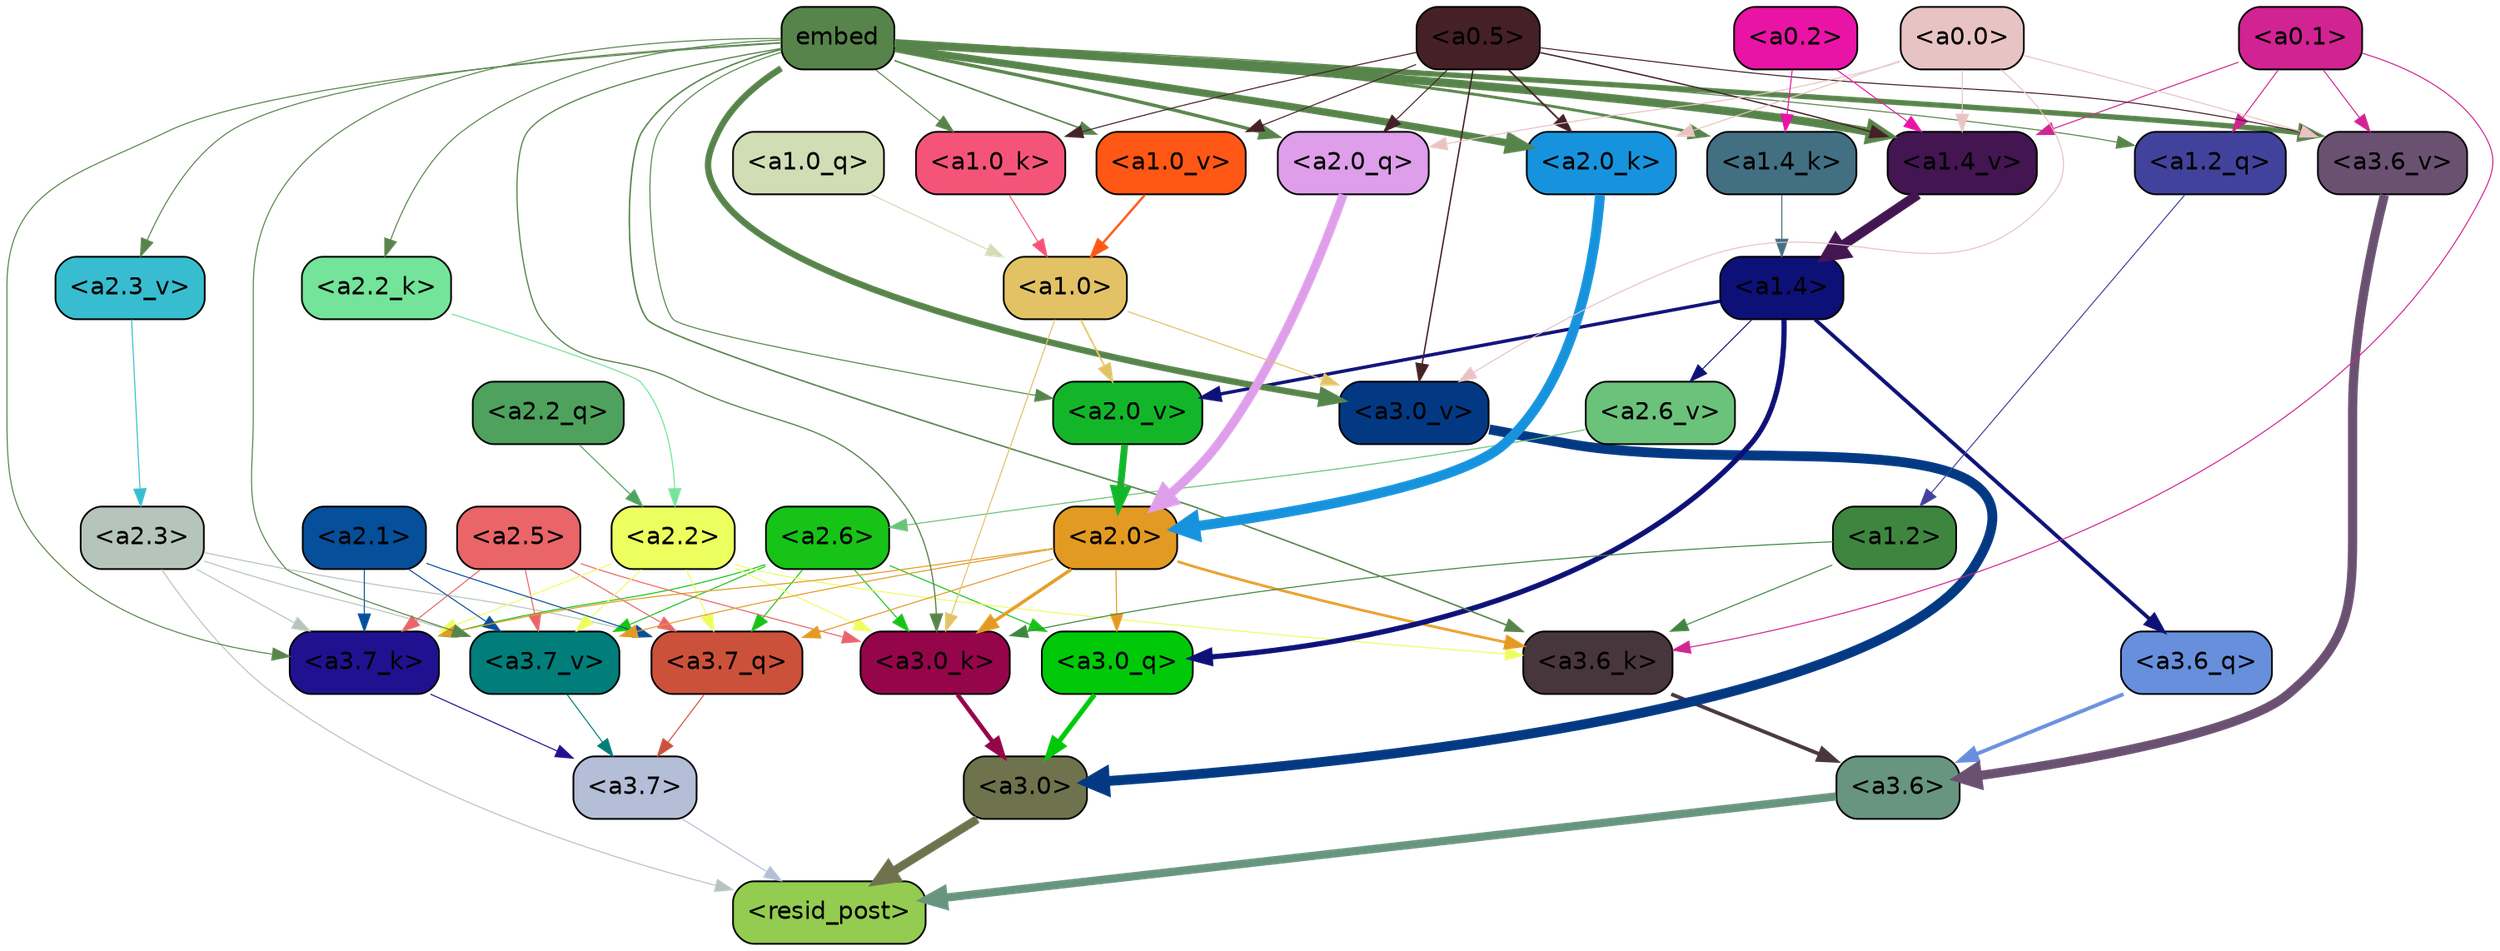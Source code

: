 strict digraph "" {
	graph [bgcolor=transparent,
		layout=dot,
		overlap=false,
		splines=true
	];
	"<a3.7>"	[color=black,
		fillcolor="#b5bed7",
		fontname=Helvetica,
		shape=box,
		style="filled, rounded"];
	"<resid_post>"	[color=black,
		fillcolor="#93cc50",
		fontname=Helvetica,
		shape=box,
		style="filled, rounded"];
	"<a3.7>" -> "<resid_post>"	[color="#b5bed7",
		penwidth=0.6];
	"<a3.6>"	[color=black,
		fillcolor="#689580",
		fontname=Helvetica,
		shape=box,
		style="filled, rounded"];
	"<a3.6>" -> "<resid_post>"	[color="#689580",
		penwidth=4.7534414529800415];
	"<a3.0>"	[color=black,
		fillcolor="#6e734d",
		fontname=Helvetica,
		shape=box,
		style="filled, rounded"];
	"<a3.0>" -> "<resid_post>"	[color="#6e734d",
		penwidth=4.898576855659485];
	"<a2.3>"	[color=black,
		fillcolor="#b6c5bc",
		fontname=Helvetica,
		shape=box,
		style="filled, rounded"];
	"<a2.3>" -> "<resid_post>"	[color="#b6c5bc",
		penwidth=0.6];
	"<a3.7_q>"	[color=black,
		fillcolor="#cc513a",
		fontname=Helvetica,
		shape=box,
		style="filled, rounded"];
	"<a2.3>" -> "<a3.7_q>"	[color="#b6c5bc",
		penwidth=0.6];
	"<a3.7_k>"	[color=black,
		fillcolor="#201190",
		fontname=Helvetica,
		shape=box,
		style="filled, rounded"];
	"<a2.3>" -> "<a3.7_k>"	[color="#b6c5bc",
		penwidth=0.6];
	"<a3.7_v>"	[color=black,
		fillcolor="#017d7a",
		fontname=Helvetica,
		shape=box,
		style="filled, rounded"];
	"<a2.3>" -> "<a3.7_v>"	[color="#b6c5bc",
		penwidth=0.6];
	"<a3.7_q>" -> "<a3.7>"	[color="#cc513a",
		penwidth=0.6];
	"<a3.6_q>"	[color=black,
		fillcolor="#678fdc",
		fontname=Helvetica,
		shape=box,
		style="filled, rounded"];
	"<a3.6_q>" -> "<a3.6>"	[color="#678fdc",
		penwidth=2.160832464694977];
	"<a3.0_q>"	[color=black,
		fillcolor="#00c909",
		fontname=Helvetica,
		shape=box,
		style="filled, rounded"];
	"<a3.0_q>" -> "<a3.0>"	[color="#00c909",
		penwidth=2.870753765106201];
	"<a3.7_k>" -> "<a3.7>"	[color="#201190",
		penwidth=0.6];
	"<a3.6_k>"	[color=black,
		fillcolor="#48363d",
		fontname=Helvetica,
		shape=box,
		style="filled, rounded"];
	"<a3.6_k>" -> "<a3.6>"	[color="#48363d",
		penwidth=2.13908451795578];
	"<a3.0_k>"	[color=black,
		fillcolor="#950549",
		fontname=Helvetica,
		shape=box,
		style="filled, rounded"];
	"<a3.0_k>" -> "<a3.0>"	[color="#950549",
		penwidth=2.520303964614868];
	"<a3.7_v>" -> "<a3.7>"	[color="#017d7a",
		penwidth=0.6];
	"<a3.6_v>"	[color=black,
		fillcolor="#6a5172",
		fontname=Helvetica,
		shape=box,
		style="filled, rounded"];
	"<a3.6_v>" -> "<a3.6>"	[color="#6a5172",
		penwidth=5.297133803367615];
	"<a3.0_v>"	[color=black,
		fillcolor="#033983",
		fontname=Helvetica,
		shape=box,
		style="filled, rounded"];
	"<a3.0_v>" -> "<a3.0>"	[color="#033983",
		penwidth=5.680712580680847];
	"<a2.6>"	[color=black,
		fillcolor="#17c316",
		fontname=Helvetica,
		shape=box,
		style="filled, rounded"];
	"<a2.6>" -> "<a3.7_q>"	[color="#17c316",
		penwidth=0.6];
	"<a2.6>" -> "<a3.0_q>"	[color="#17c316",
		penwidth=0.6];
	"<a2.6>" -> "<a3.7_k>"	[color="#17c316",
		penwidth=0.6];
	"<a2.6>" -> "<a3.0_k>"	[color="#17c316",
		penwidth=0.6];
	"<a2.6>" -> "<a3.7_v>"	[color="#17c316",
		penwidth=0.6];
	"<a2.5>"	[color=black,
		fillcolor="#e96568",
		fontname=Helvetica,
		shape=box,
		style="filled, rounded"];
	"<a2.5>" -> "<a3.7_q>"	[color="#e96568",
		penwidth=0.6];
	"<a2.5>" -> "<a3.7_k>"	[color="#e96568",
		penwidth=0.6];
	"<a2.5>" -> "<a3.0_k>"	[color="#e96568",
		penwidth=0.6];
	"<a2.5>" -> "<a3.7_v>"	[color="#e96568",
		penwidth=0.6];
	"<a2.2>"	[color=black,
		fillcolor="#edfe5f",
		fontname=Helvetica,
		shape=box,
		style="filled, rounded"];
	"<a2.2>" -> "<a3.7_q>"	[color="#edfe5f",
		penwidth=0.6];
	"<a2.2>" -> "<a3.7_k>"	[color="#edfe5f",
		penwidth=0.6];
	"<a2.2>" -> "<a3.6_k>"	[color="#edfe5f",
		penwidth=0.6];
	"<a2.2>" -> "<a3.0_k>"	[color="#edfe5f",
		penwidth=0.6];
	"<a2.2>" -> "<a3.7_v>"	[color="#edfe5f",
		penwidth=0.6];
	"<a2.1>"	[color=black,
		fillcolor="#064f9a",
		fontname=Helvetica,
		shape=box,
		style="filled, rounded"];
	"<a2.1>" -> "<a3.7_q>"	[color="#064f9a",
		penwidth=0.6];
	"<a2.1>" -> "<a3.7_k>"	[color="#064f9a",
		penwidth=0.6];
	"<a2.1>" -> "<a3.7_v>"	[color="#064f9a",
		penwidth=0.6];
	"<a2.0>"	[color=black,
		fillcolor="#e39a22",
		fontname=Helvetica,
		shape=box,
		style="filled, rounded"];
	"<a2.0>" -> "<a3.7_q>"	[color="#e39a22",
		penwidth=0.6];
	"<a2.0>" -> "<a3.0_q>"	[color="#e39a22",
		penwidth=0.6];
	"<a2.0>" -> "<a3.7_k>"	[color="#e39a22",
		penwidth=0.6];
	"<a2.0>" -> "<a3.6_k>"	[color="#e39a22",
		penwidth=1.4784413101151586];
	"<a2.0>" -> "<a3.0_k>"	[color="#e39a22",
		penwidth=1.8858084231615067];
	"<a2.0>" -> "<a3.7_v>"	[color="#e39a22",
		penwidth=0.6];
	"<a1.4>"	[color=black,
		fillcolor="#0d1076",
		fontname=Helvetica,
		shape=box,
		style="filled, rounded"];
	"<a1.4>" -> "<a3.6_q>"	[color="#0d1076",
		penwidth=2.149975523352623];
	"<a1.4>" -> "<a3.0_q>"	[color="#0d1076",
		penwidth=3.0018038749694824];
	"<a2.6_v>"	[color=black,
		fillcolor="#6bc27a",
		fontname=Helvetica,
		shape=box,
		style="filled, rounded"];
	"<a1.4>" -> "<a2.6_v>"	[color="#0d1076",
		penwidth=0.6];
	"<a2.0_v>"	[color=black,
		fillcolor="#13b629",
		fontname=Helvetica,
		shape=box,
		style="filled, rounded"];
	"<a1.4>" -> "<a2.0_v>"	[color="#0d1076",
		penwidth=1.925402581691742];
	embed	[color=black,
		fillcolor="#57844a",
		fontname=Helvetica,
		shape=box,
		style="filled, rounded"];
	embed -> "<a3.7_k>"	[color="#57844a",
		penwidth=0.6];
	embed -> "<a3.6_k>"	[color="#57844a",
		penwidth=0.8552796393632889];
	embed -> "<a3.0_k>"	[color="#57844a",
		penwidth=0.691851794719696];
	embed -> "<a3.7_v>"	[color="#57844a",
		penwidth=0.6];
	embed -> "<a3.6_v>"	[color="#57844a",
		penwidth=3.067279100418091];
	embed -> "<a3.0_v>"	[color="#57844a",
		penwidth=3.6927278637886047];
	"<a2.0_q>"	[color=black,
		fillcolor="#de9eea",
		fontname=Helvetica,
		shape=box,
		style="filled, rounded"];
	embed -> "<a2.0_q>"	[color="#57844a",
		penwidth=1.944248914718628];
	"<a2.2_k>"	[color=black,
		fillcolor="#73e499",
		fontname=Helvetica,
		shape=box,
		style="filled, rounded"];
	embed -> "<a2.2_k>"	[color="#57844a",
		penwidth=0.6];
	"<a2.0_k>"	[color=black,
		fillcolor="#1793de",
		fontname=Helvetica,
		shape=box,
		style="filled, rounded"];
	embed -> "<a2.0_k>"	[color="#57844a",
		penwidth=4.198909968137741];
	"<a2.3_v>"	[color=black,
		fillcolor="#38bdd0",
		fontname=Helvetica,
		shape=box,
		style="filled, rounded"];
	embed -> "<a2.3_v>"	[color="#57844a",
		penwidth=0.6];
	embed -> "<a2.0_v>"	[color="#57844a",
		penwidth=0.6];
	"<a1.2_q>"	[color=black,
		fillcolor="#41429b",
		fontname=Helvetica,
		shape=box,
		style="filled, rounded"];
	embed -> "<a1.2_q>"	[color="#57844a",
		penwidth=0.6];
	"<a1.4_k>"	[color=black,
		fillcolor="#426f82",
		fontname=Helvetica,
		shape=box,
		style="filled, rounded"];
	embed -> "<a1.4_k>"	[color="#57844a",
		penwidth=1.6299549341201782];
	"<a1.0_k>"	[color=black,
		fillcolor="#f55479",
		fontname=Helvetica,
		shape=box,
		style="filled, rounded"];
	embed -> "<a1.0_k>"	[color="#57844a",
		penwidth=0.6];
	"<a1.4_v>"	[color=black,
		fillcolor="#431551",
		fontname=Helvetica,
		shape=box,
		style="filled, rounded"];
	embed -> "<a1.4_v>"	[color="#57844a",
		penwidth=4.780120432376862];
	"<a1.0_v>"	[color=black,
		fillcolor="#ff5715",
		fontname=Helvetica,
		shape=box,
		style="filled, rounded"];
	embed -> "<a1.0_v>"	[color="#57844a",
		penwidth=0.8886437299661338];
	"<a1.2>"	[color=black,
		fillcolor="#3e8640",
		fontname=Helvetica,
		shape=box,
		style="filled, rounded"];
	"<a1.2>" -> "<a3.6_k>"	[color="#3e8640",
		penwidth=0.6];
	"<a1.2>" -> "<a3.0_k>"	[color="#3e8640",
		penwidth=0.6];
	"<a0.1>"	[color=black,
		fillcolor="#d12392",
		fontname=Helvetica,
		shape=box,
		style="filled, rounded"];
	"<a0.1>" -> "<a3.6_k>"	[color="#d12392",
		penwidth=0.6];
	"<a0.1>" -> "<a3.6_v>"	[color="#d12392",
		penwidth=0.6];
	"<a0.1>" -> "<a1.2_q>"	[color="#d12392",
		penwidth=0.6];
	"<a0.1>" -> "<a1.4_v>"	[color="#d12392",
		penwidth=0.6];
	"<a1.0>"	[color=black,
		fillcolor="#e3c265",
		fontname=Helvetica,
		shape=box,
		style="filled, rounded"];
	"<a1.0>" -> "<a3.0_k>"	[color="#e3c265",
		penwidth=0.6];
	"<a1.0>" -> "<a3.0_v>"	[color="#e3c265",
		penwidth=0.6];
	"<a1.0>" -> "<a2.0_v>"	[color="#e3c265",
		penwidth=0.9920598268508911];
	"<a0.5>"	[color=black,
		fillcolor="#452027",
		fontname=Helvetica,
		shape=box,
		style="filled, rounded"];
	"<a0.5>" -> "<a3.6_v>"	[color="#452027",
		penwidth=0.6];
	"<a0.5>" -> "<a3.0_v>"	[color="#452027",
		penwidth=0.8028683364391327];
	"<a0.5>" -> "<a2.0_q>"	[color="#452027",
		penwidth=0.6];
	"<a0.5>" -> "<a2.0_k>"	[color="#452027",
		penwidth=0.9883035719394684];
	"<a0.5>" -> "<a1.0_k>"	[color="#452027",
		penwidth=0.6];
	"<a0.5>" -> "<a1.4_v>"	[color="#452027",
		penwidth=0.7686666250228882];
	"<a0.5>" -> "<a1.0_v>"	[color="#452027",
		penwidth=0.6];
	"<a0.0>"	[color=black,
		fillcolor="#e8c3c3",
		fontname=Helvetica,
		shape=box,
		style="filled, rounded"];
	"<a0.0>" -> "<a3.6_v>"	[color="#e8c3c3",
		penwidth=0.6];
	"<a0.0>" -> "<a3.0_v>"	[color="#e8c3c3",
		penwidth=0.6];
	"<a0.0>" -> "<a2.0_q>"	[color="#e8c3c3",
		penwidth=0.6];
	"<a0.0>" -> "<a2.0_k>"	[color="#e8c3c3",
		penwidth=0.6];
	"<a0.0>" -> "<a1.4_v>"	[color="#e8c3c3",
		penwidth=0.6];
	"<a2.2_q>"	[color=black,
		fillcolor="#4ea25d",
		fontname=Helvetica,
		shape=box,
		style="filled, rounded"];
	"<a2.2_q>" -> "<a2.2>"	[color="#4ea25d",
		penwidth=0.6];
	"<a2.0_q>" -> "<a2.0>"	[color="#de9eea",
		penwidth=5.1847569942474365];
	"<a2.2_k>" -> "<a2.2>"	[color="#73e499",
		penwidth=0.6149471998214722];
	"<a2.0_k>" -> "<a2.0>"	[color="#1793de",
		penwidth=5.773491740226746];
	"<a2.6_v>" -> "<a2.6>"	[color="#6bc27a",
		penwidth=0.6];
	"<a2.3_v>" -> "<a2.3>"	[color="#38bdd0",
		penwidth=0.6];
	"<a2.0_v>" -> "<a2.0>"	[color="#13b629",
		penwidth=3.9731863737106323];
	"<a1.2_q>" -> "<a1.2>"	[color="#41429b",
		penwidth=0.6];
	"<a1.0_q>"	[color=black,
		fillcolor="#d1ddb4",
		fontname=Helvetica,
		shape=box,
		style="filled, rounded"];
	"<a1.0_q>" -> "<a1.0>"	[color="#d1ddb4",
		penwidth=0.6];
	"<a1.4_k>" -> "<a1.4>"	[color="#426f82",
		penwidth=0.6];
	"<a1.0_k>" -> "<a1.0>"	[color="#f55479",
		penwidth=0.6];
	"<a1.4_v>" -> "<a1.4>"	[color="#431551",
		penwidth=5.565408229827881];
	"<a1.0_v>" -> "<a1.0>"	[color="#ff5715",
		penwidth=1.3358666002750397];
	"<a0.2>"	[color=black,
		fillcolor="#e913a5",
		fontname=Helvetica,
		shape=box,
		style="filled, rounded"];
	"<a0.2>" -> "<a1.4_k>"	[color="#e913a5",
		penwidth=0.6];
	"<a0.2>" -> "<a1.4_v>"	[color="#e913a5",
		penwidth=0.6];
}
